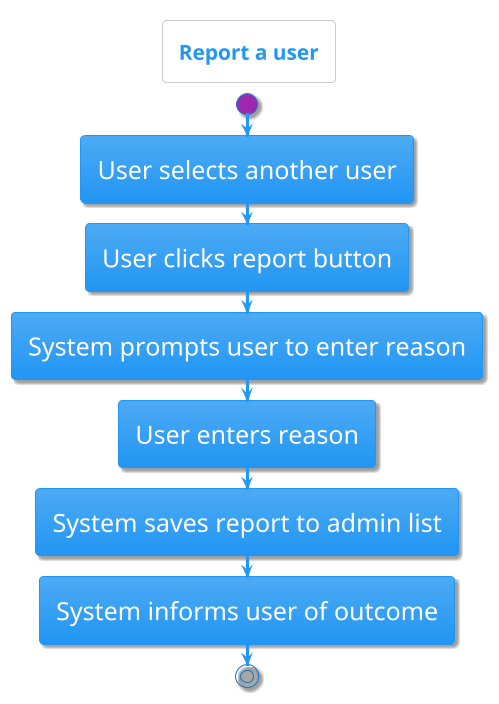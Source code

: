 @startuml
!theme materia
title Report a user
skinparam defaultFontSize 24

start
:User selects another user;
:User clicks report button;
:System prompts user to enter reason;
:User enters reason;
:System saves report to admin list;
:System informs user of outcome;
stop
@enduml
